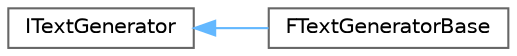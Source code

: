 digraph "Graphical Class Hierarchy"
{
 // INTERACTIVE_SVG=YES
 // LATEX_PDF_SIZE
  bgcolor="transparent";
  edge [fontname=Helvetica,fontsize=10,labelfontname=Helvetica,labelfontsize=10];
  node [fontname=Helvetica,fontsize=10,shape=box,height=0.2,width=0.4];
  rankdir="LR";
  Node0 [id="Node000000",label="ITextGenerator",height=0.2,width=0.4,color="grey40", fillcolor="white", style="filled",URL="$df/d79/classITextGenerator.html",tooltip="Interface to an object that generates a localized string."];
  Node0 -> Node1 [id="edge5635_Node000000_Node000001",dir="back",color="steelblue1",style="solid",tooltip=" "];
  Node1 [id="Node000001",label="FTextGeneratorBase",height=0.2,width=0.4,color="grey40", fillcolor="white", style="filled",URL="$db/d0b/classFTextGeneratorBase.html",tooltip="Base class implementation for ITextGenerator."];
}
